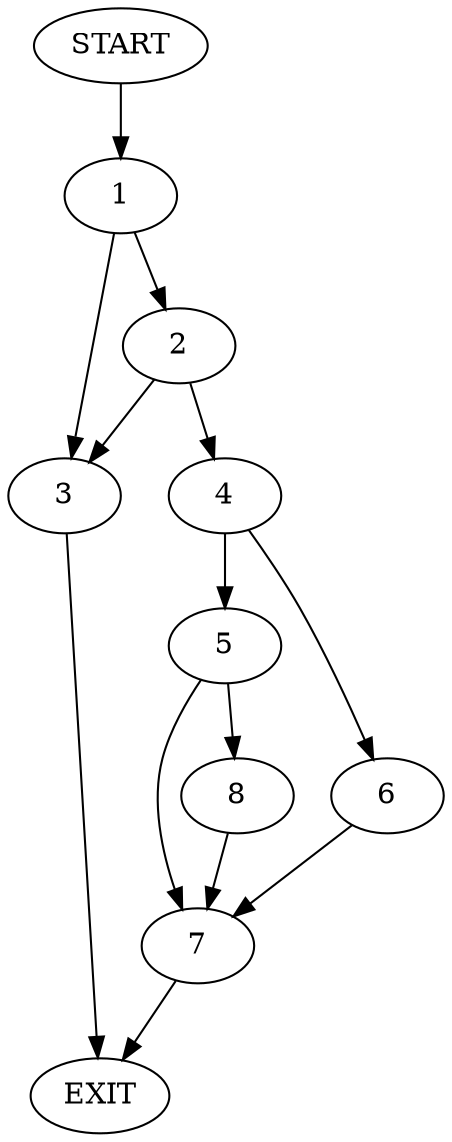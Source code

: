 digraph {
0 [label="START"]
9 [label="EXIT"]
0 -> 1
1 -> 2
1 -> 3
3 -> 9
2 -> 4
2 -> 3
4 -> 5
4 -> 6
6 -> 7
5 -> 8
5 -> 7
7 -> 9
8 -> 7
}
